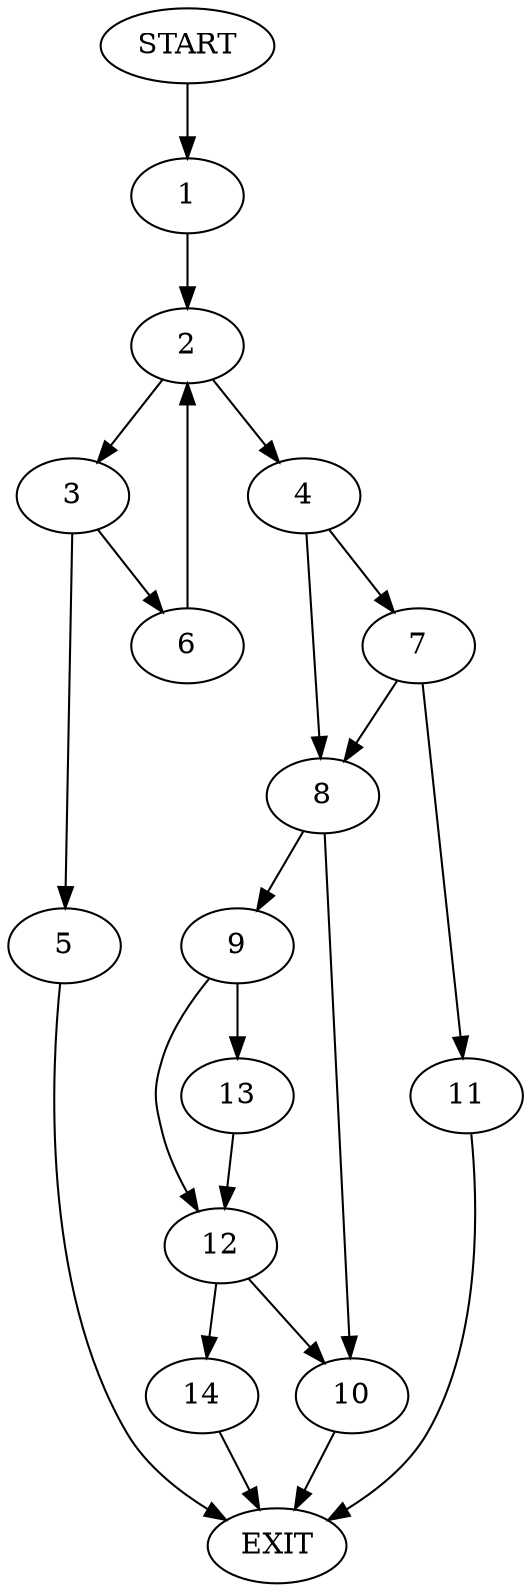 digraph {
0 [label="START"]
15 [label="EXIT"]
0 -> 1
1 -> 2
2 -> 3
2 -> 4
3 -> 5
3 -> 6
4 -> 7
4 -> 8
6 -> 2
5 -> 15
8 -> 9
8 -> 10
7 -> 8
7 -> 11
11 -> 15
10 -> 15
9 -> 12
9 -> 13
13 -> 12
12 -> 14
12 -> 10
14 -> 15
}
